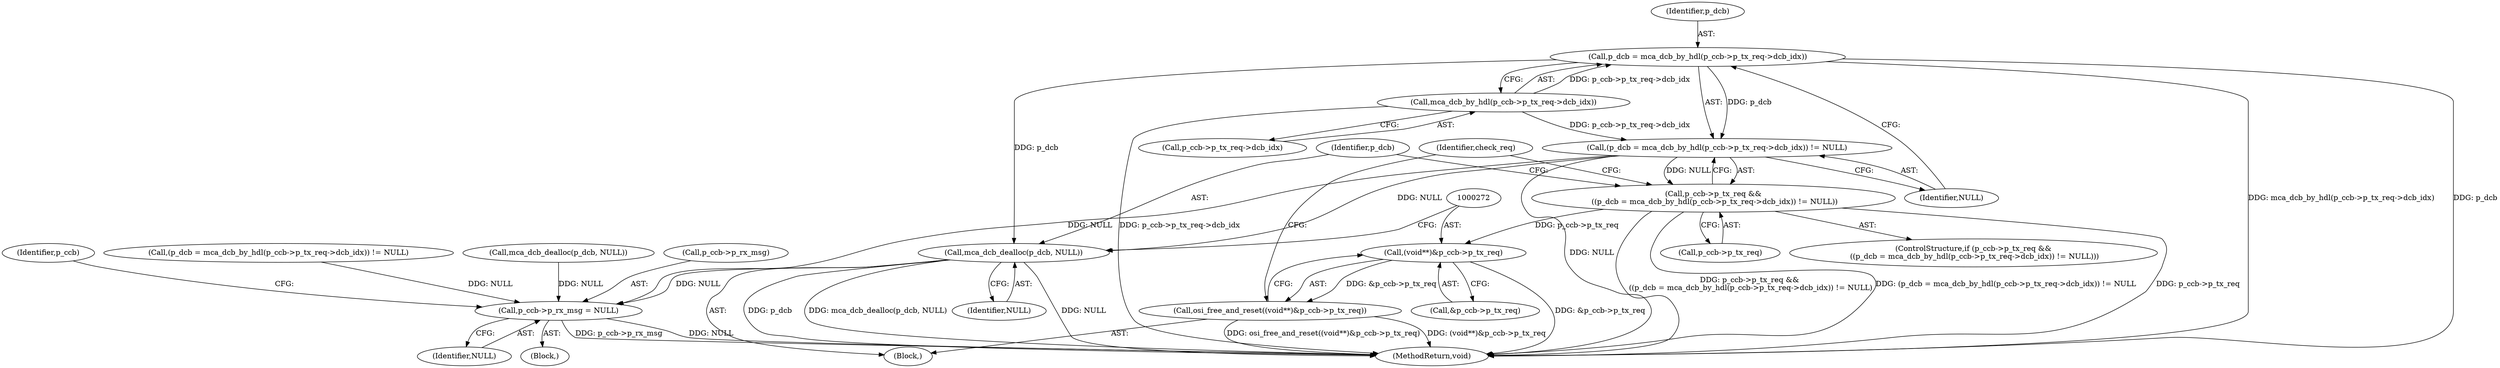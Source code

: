 digraph "0_Android_5216e6120160b28d76e9ee4dff9995e772647511@pointer" {
"1000257" [label="(Call,p_dcb = mca_dcb_by_hdl(p_ccb->p_tx_req->dcb_idx))"];
"1000259" [label="(Call,mca_dcb_by_hdl(p_ccb->p_tx_req->dcb_idx))"];
"1000256" [label="(Call,(p_dcb = mca_dcb_by_hdl(p_ccb->p_tx_req->dcb_idx)) != NULL)"];
"1000252" [label="(Call,p_ccb->p_tx_req &&\n ((p_dcb = mca_dcb_by_hdl(p_ccb->p_tx_req->dcb_idx)) != NULL))"];
"1000271" [label="(Call,(void**)&p_ccb->p_tx_req)"];
"1000270" [label="(Call,osi_free_and_reset((void**)&p_ccb->p_tx_req))"];
"1000267" [label="(Call,mca_dcb_dealloc(p_dcb, NULL))"];
"1000743" [label="(Call,p_ccb->p_rx_msg = NULL)"];
"1000335" [label="(Call,mca_dcb_dealloc(p_dcb, NULL))"];
"1000253" [label="(Call,p_ccb->p_tx_req)"];
"1000269" [label="(Identifier,NULL)"];
"1000267" [label="(Call,mca_dcb_dealloc(p_dcb, NULL))"];
"1000744" [label="(Call,p_ccb->p_rx_msg)"];
"1000271" [label="(Call,(void**)&p_ccb->p_tx_req)"];
"1000251" [label="(ControlStructure,if (p_ccb->p_tx_req &&\n ((p_dcb = mca_dcb_by_hdl(p_ccb->p_tx_req->dcb_idx)) != NULL)))"];
"1000760" [label="(MethodReturn,void)"];
"1000265" [label="(Identifier,NULL)"];
"1000268" [label="(Identifier,p_dcb)"];
"1000266" [label="(Block,)"];
"1000258" [label="(Identifier,p_dcb)"];
"1000749" [label="(Identifier,p_ccb)"];
"1000324" [label="(Call,(p_dcb = mca_dcb_by_hdl(p_ccb->p_tx_req->dcb_idx)) != NULL)"];
"1000273" [label="(Call,&p_ccb->p_tx_req)"];
"1000256" [label="(Call,(p_dcb = mca_dcb_by_hdl(p_ccb->p_tx_req->dcb_idx)) != NULL)"];
"1000411" [label="(Identifier,check_req)"];
"1000747" [label="(Identifier,NULL)"];
"1000270" [label="(Call,osi_free_and_reset((void**)&p_ccb->p_tx_req))"];
"1000260" [label="(Call,p_ccb->p_tx_req->dcb_idx)"];
"1000252" [label="(Call,p_ccb->p_tx_req &&\n ((p_dcb = mca_dcb_by_hdl(p_ccb->p_tx_req->dcb_idx)) != NULL))"];
"1000740" [label="(Block,)"];
"1000743" [label="(Call,p_ccb->p_rx_msg = NULL)"];
"1000259" [label="(Call,mca_dcb_by_hdl(p_ccb->p_tx_req->dcb_idx))"];
"1000257" [label="(Call,p_dcb = mca_dcb_by_hdl(p_ccb->p_tx_req->dcb_idx))"];
"1000257" -> "1000256"  [label="AST: "];
"1000257" -> "1000259"  [label="CFG: "];
"1000258" -> "1000257"  [label="AST: "];
"1000259" -> "1000257"  [label="AST: "];
"1000265" -> "1000257"  [label="CFG: "];
"1000257" -> "1000760"  [label="DDG: mca_dcb_by_hdl(p_ccb->p_tx_req->dcb_idx)"];
"1000257" -> "1000760"  [label="DDG: p_dcb"];
"1000257" -> "1000256"  [label="DDG: p_dcb"];
"1000259" -> "1000257"  [label="DDG: p_ccb->p_tx_req->dcb_idx"];
"1000257" -> "1000267"  [label="DDG: p_dcb"];
"1000259" -> "1000260"  [label="CFG: "];
"1000260" -> "1000259"  [label="AST: "];
"1000259" -> "1000760"  [label="DDG: p_ccb->p_tx_req->dcb_idx"];
"1000259" -> "1000256"  [label="DDG: p_ccb->p_tx_req->dcb_idx"];
"1000256" -> "1000252"  [label="AST: "];
"1000256" -> "1000265"  [label="CFG: "];
"1000265" -> "1000256"  [label="AST: "];
"1000252" -> "1000256"  [label="CFG: "];
"1000256" -> "1000760"  [label="DDG: NULL"];
"1000256" -> "1000252"  [label="DDG: NULL"];
"1000256" -> "1000267"  [label="DDG: NULL"];
"1000256" -> "1000743"  [label="DDG: NULL"];
"1000252" -> "1000251"  [label="AST: "];
"1000252" -> "1000253"  [label="CFG: "];
"1000253" -> "1000252"  [label="AST: "];
"1000268" -> "1000252"  [label="CFG: "];
"1000411" -> "1000252"  [label="CFG: "];
"1000252" -> "1000760"  [label="DDG: p_ccb->p_tx_req"];
"1000252" -> "1000760"  [label="DDG: p_ccb->p_tx_req &&\n ((p_dcb = mca_dcb_by_hdl(p_ccb->p_tx_req->dcb_idx)) != NULL)"];
"1000252" -> "1000760"  [label="DDG: (p_dcb = mca_dcb_by_hdl(p_ccb->p_tx_req->dcb_idx)) != NULL"];
"1000252" -> "1000271"  [label="DDG: p_ccb->p_tx_req"];
"1000271" -> "1000270"  [label="AST: "];
"1000271" -> "1000273"  [label="CFG: "];
"1000272" -> "1000271"  [label="AST: "];
"1000273" -> "1000271"  [label="AST: "];
"1000270" -> "1000271"  [label="CFG: "];
"1000271" -> "1000760"  [label="DDG: &p_ccb->p_tx_req"];
"1000271" -> "1000270"  [label="DDG: &p_ccb->p_tx_req"];
"1000270" -> "1000266"  [label="AST: "];
"1000411" -> "1000270"  [label="CFG: "];
"1000270" -> "1000760"  [label="DDG: osi_free_and_reset((void**)&p_ccb->p_tx_req)"];
"1000270" -> "1000760"  [label="DDG: (void**)&p_ccb->p_tx_req"];
"1000267" -> "1000266"  [label="AST: "];
"1000267" -> "1000269"  [label="CFG: "];
"1000268" -> "1000267"  [label="AST: "];
"1000269" -> "1000267"  [label="AST: "];
"1000272" -> "1000267"  [label="CFG: "];
"1000267" -> "1000760"  [label="DDG: NULL"];
"1000267" -> "1000760"  [label="DDG: p_dcb"];
"1000267" -> "1000760"  [label="DDG: mca_dcb_dealloc(p_dcb, NULL)"];
"1000267" -> "1000743"  [label="DDG: NULL"];
"1000743" -> "1000740"  [label="AST: "];
"1000743" -> "1000747"  [label="CFG: "];
"1000744" -> "1000743"  [label="AST: "];
"1000747" -> "1000743"  [label="AST: "];
"1000749" -> "1000743"  [label="CFG: "];
"1000743" -> "1000760"  [label="DDG: p_ccb->p_rx_msg"];
"1000743" -> "1000760"  [label="DDG: NULL"];
"1000324" -> "1000743"  [label="DDG: NULL"];
"1000335" -> "1000743"  [label="DDG: NULL"];
}
